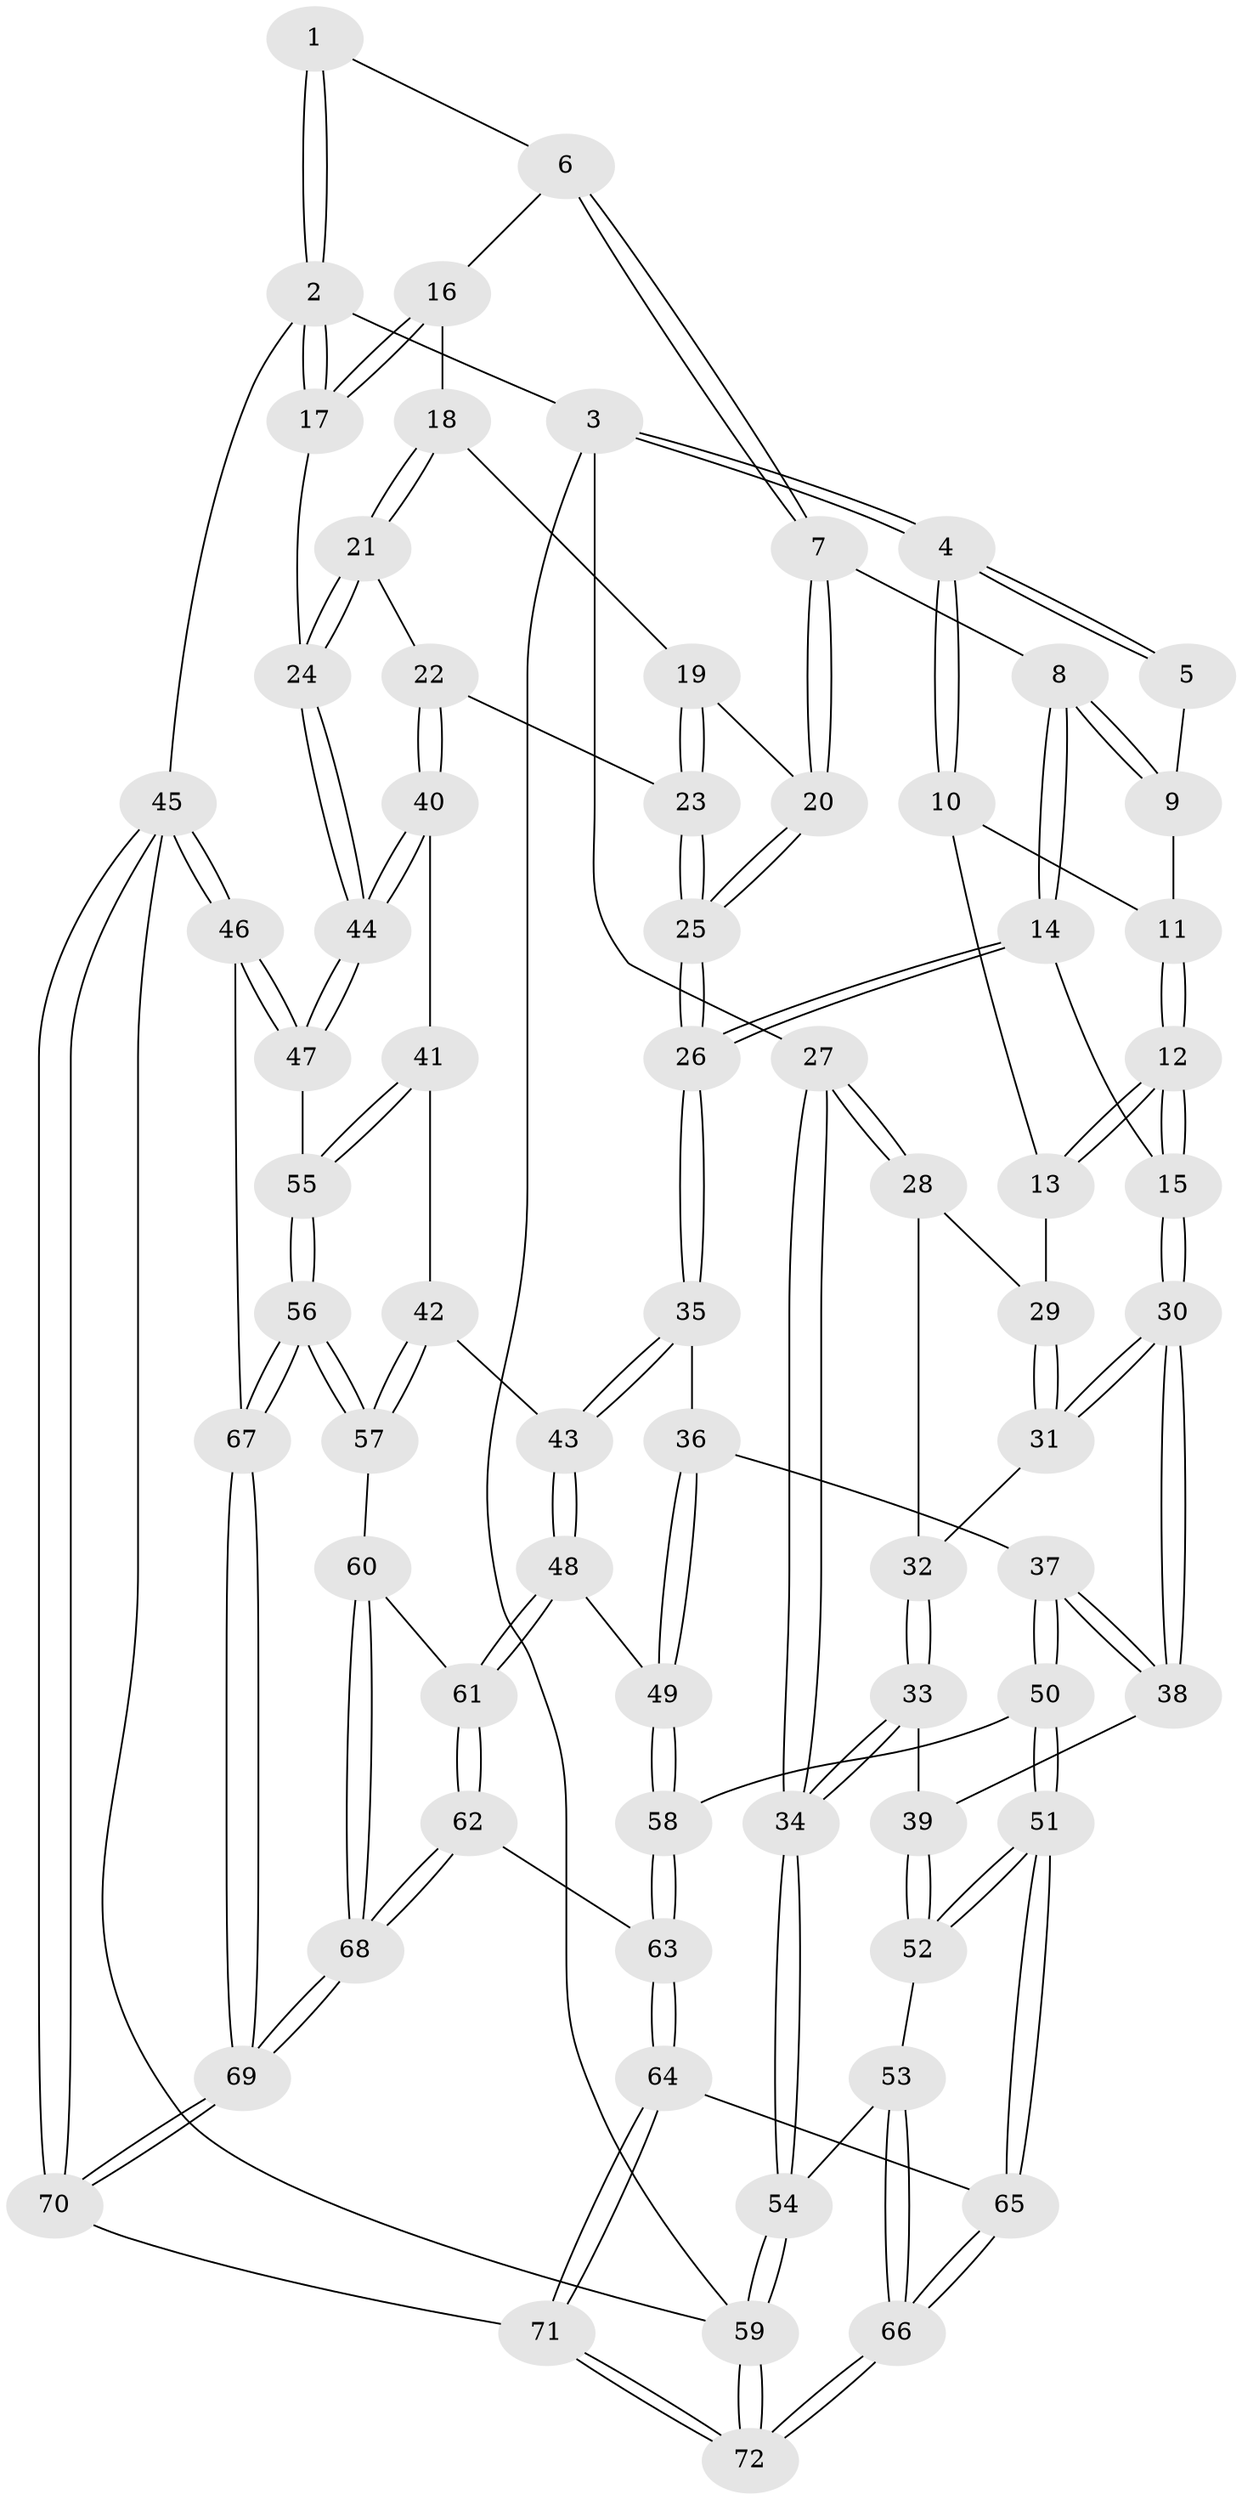 // Generated by graph-tools (version 1.1) at 2025/27/03/09/25 03:27:15]
// undirected, 72 vertices, 177 edges
graph export_dot {
graph [start="1"]
  node [color=gray90,style=filled];
  1 [pos="+0.5792446639708078+0"];
  2 [pos="+1+0"];
  3 [pos="+0+0"];
  4 [pos="+0+0"];
  5 [pos="+0.4567248803887018+0"];
  6 [pos="+0.6055231995899175+0.061205633358504465"];
  7 [pos="+0.6010711052931393+0.07520220684933163"];
  8 [pos="+0.35612902668712787+0.24038481022986186"];
  9 [pos="+0.2592630493458614+0.16277470123676283"];
  10 [pos="+0.16987612919222106+0.14323829974386684"];
  11 [pos="+0.25801007647992474+0.1629843548264261"];
  12 [pos="+0.21424095798587853+0.32410894680765384"];
  13 [pos="+0.10903629048531681+0.2728044191957766"];
  14 [pos="+0.3623692774436893+0.2956047696047245"];
  15 [pos="+0.2537353046262654+0.39783356932042513"];
  16 [pos="+0.7646240401668296+0.1482932913770571"];
  17 [pos="+1+0.13687843620927"];
  18 [pos="+0.8018537487609224+0.2514906392317252"];
  19 [pos="+0.7759379526309148+0.2774391359997512"];
  20 [pos="+0.5917473166147655+0.3555345298950789"];
  21 [pos="+0.8776249879458157+0.3161227003208528"];
  22 [pos="+0.768923337003231+0.43467719403191335"];
  23 [pos="+0.7617080813911212+0.43283587915472715"];
  24 [pos="+1+0.25833470138477954"];
  25 [pos="+0.5836104260194448+0.4064759718611673"];
  26 [pos="+0.5759630809840436+0.4136888548746203"];
  27 [pos="+0+0.32021425812426096"];
  28 [pos="+0+0.3162638013830181"];
  29 [pos="+0.058079411322470076+0.297582473525088"];
  30 [pos="+0.24715097293399324+0.4352810634428279"];
  31 [pos="+0.22636999594150084+0.43037331350903507"];
  32 [pos="+0.1267525105061798+0.4196148577568528"];
  33 [pos="+0+0.5555029948181122"];
  34 [pos="+0+0.538202495919673"];
  35 [pos="+0.5467453339246163+0.47547895918700395"];
  36 [pos="+0.48471473521142394+0.5117924331669292"];
  37 [pos="+0.31072207091599097+0.5620661169183594"];
  38 [pos="+0.2785779415657287+0.5357144775023546"];
  39 [pos="+0.05586378632194708+0.5789669741161654"];
  40 [pos="+0.8108525747842442+0.4830763233020884"];
  41 [pos="+0.8032579269583983+0.6144816148320528"];
  42 [pos="+0.7978727674009882+0.6174241694202255"];
  43 [pos="+0.6630948013455721+0.6595335802430226"];
  44 [pos="+1+0.4879380482338275"];
  45 [pos="+1+1"];
  46 [pos="+1+0.8627183230629286"];
  47 [pos="+1+0.6504886413072438"];
  48 [pos="+0.6541495599138992+0.7065777330623317"];
  49 [pos="+0.5016703816433813+0.7000724735686737"];
  50 [pos="+0.3037481256922685+0.6923179730446611"];
  51 [pos="+0.25944318477483674+0.7678808540830773"];
  52 [pos="+0.12783286431442137+0.7647176040363642"];
  53 [pos="+0.09196931213153159+0.7876111475008079"];
  54 [pos="+0+0.8983037274993977"];
  55 [pos="+0.9200693922773294+0.6724513064181595"];
  56 [pos="+0.8085993834743797+0.8255574090240095"];
  57 [pos="+0.7892809353572428+0.818096267489702"];
  58 [pos="+0.46149597248427165+0.7536726631885385"];
  59 [pos="+0+1"];
  60 [pos="+0.7537806132482899+0.8114418703835793"];
  61 [pos="+0.6547674751230685+0.713376035197671"];
  62 [pos="+0.531366028252401+0.8623465391898604"];
  63 [pos="+0.5243975749884935+0.8640552546214231"];
  64 [pos="+0.45733001283494906+0.94128124198932"];
  65 [pos="+0.26285094750123683+0.7821739593039045"];
  66 [pos="+0.18133815998294625+1"];
  67 [pos="+0.8265456940461985+0.8510733040630553"];
  68 [pos="+0.6549916027943848+0.9156510149802674"];
  69 [pos="+0.8053903110181443+1"];
  70 [pos="+0.8082065596118784+1"];
  71 [pos="+0.40914029053016565+1"];
  72 [pos="+0.15623569790167216+1"];
  1 -- 2;
  1 -- 2;
  1 -- 6;
  2 -- 3;
  2 -- 17;
  2 -- 17;
  2 -- 45;
  3 -- 4;
  3 -- 4;
  3 -- 27;
  3 -- 59;
  4 -- 5;
  4 -- 5;
  4 -- 10;
  4 -- 10;
  5 -- 9;
  6 -- 7;
  6 -- 7;
  6 -- 16;
  7 -- 8;
  7 -- 20;
  7 -- 20;
  8 -- 9;
  8 -- 9;
  8 -- 14;
  8 -- 14;
  9 -- 11;
  10 -- 11;
  10 -- 13;
  11 -- 12;
  11 -- 12;
  12 -- 13;
  12 -- 13;
  12 -- 15;
  12 -- 15;
  13 -- 29;
  14 -- 15;
  14 -- 26;
  14 -- 26;
  15 -- 30;
  15 -- 30;
  16 -- 17;
  16 -- 17;
  16 -- 18;
  17 -- 24;
  18 -- 19;
  18 -- 21;
  18 -- 21;
  19 -- 20;
  19 -- 23;
  19 -- 23;
  20 -- 25;
  20 -- 25;
  21 -- 22;
  21 -- 24;
  21 -- 24;
  22 -- 23;
  22 -- 40;
  22 -- 40;
  23 -- 25;
  23 -- 25;
  24 -- 44;
  24 -- 44;
  25 -- 26;
  25 -- 26;
  26 -- 35;
  26 -- 35;
  27 -- 28;
  27 -- 28;
  27 -- 34;
  27 -- 34;
  28 -- 29;
  28 -- 32;
  29 -- 31;
  29 -- 31;
  30 -- 31;
  30 -- 31;
  30 -- 38;
  30 -- 38;
  31 -- 32;
  32 -- 33;
  32 -- 33;
  33 -- 34;
  33 -- 34;
  33 -- 39;
  34 -- 54;
  34 -- 54;
  35 -- 36;
  35 -- 43;
  35 -- 43;
  36 -- 37;
  36 -- 49;
  36 -- 49;
  37 -- 38;
  37 -- 38;
  37 -- 50;
  37 -- 50;
  38 -- 39;
  39 -- 52;
  39 -- 52;
  40 -- 41;
  40 -- 44;
  40 -- 44;
  41 -- 42;
  41 -- 55;
  41 -- 55;
  42 -- 43;
  42 -- 57;
  42 -- 57;
  43 -- 48;
  43 -- 48;
  44 -- 47;
  44 -- 47;
  45 -- 46;
  45 -- 46;
  45 -- 70;
  45 -- 70;
  45 -- 59;
  46 -- 47;
  46 -- 47;
  46 -- 67;
  47 -- 55;
  48 -- 49;
  48 -- 61;
  48 -- 61;
  49 -- 58;
  49 -- 58;
  50 -- 51;
  50 -- 51;
  50 -- 58;
  51 -- 52;
  51 -- 52;
  51 -- 65;
  51 -- 65;
  52 -- 53;
  53 -- 54;
  53 -- 66;
  53 -- 66;
  54 -- 59;
  54 -- 59;
  55 -- 56;
  55 -- 56;
  56 -- 57;
  56 -- 57;
  56 -- 67;
  56 -- 67;
  57 -- 60;
  58 -- 63;
  58 -- 63;
  59 -- 72;
  59 -- 72;
  60 -- 61;
  60 -- 68;
  60 -- 68;
  61 -- 62;
  61 -- 62;
  62 -- 63;
  62 -- 68;
  62 -- 68;
  63 -- 64;
  63 -- 64;
  64 -- 65;
  64 -- 71;
  64 -- 71;
  65 -- 66;
  65 -- 66;
  66 -- 72;
  66 -- 72;
  67 -- 69;
  67 -- 69;
  68 -- 69;
  68 -- 69;
  69 -- 70;
  69 -- 70;
  70 -- 71;
  71 -- 72;
  71 -- 72;
}
